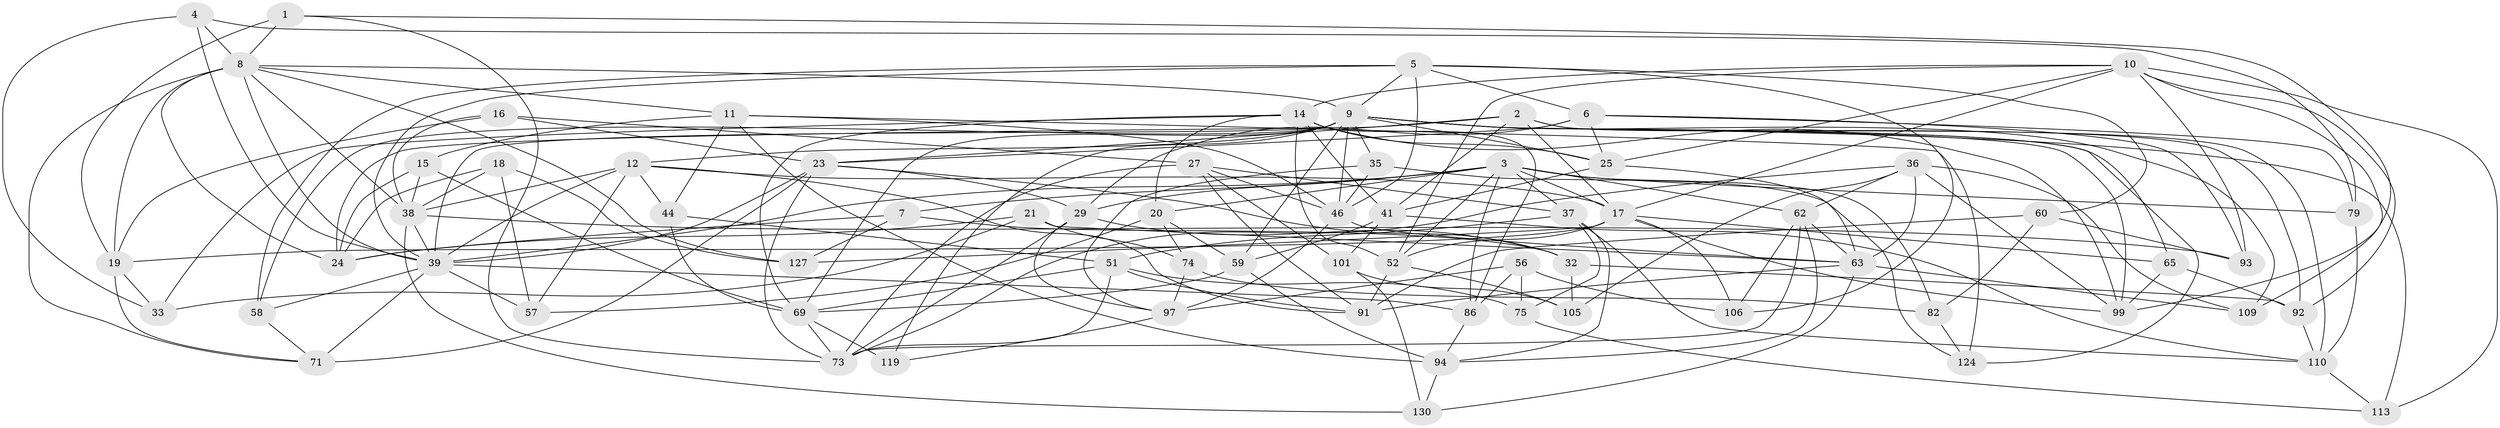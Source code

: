 // original degree distribution, {4: 1.0}
// Generated by graph-tools (version 1.1) at 2025/16/03/09/25 04:16:22]
// undirected, 69 vertices, 198 edges
graph export_dot {
graph [start="1"]
  node [color=gray90,style=filled];
  1;
  2 [super="+90"];
  3 [super="+84+31+43"];
  4;
  5 [super="+22+121"];
  6 [super="+108"];
  7;
  8 [super="+28"];
  9 [super="+30+55+70+13"];
  10 [super="+49"];
  11 [super="+83"];
  12 [super="+132+68"];
  14 [super="+89+53"];
  15;
  16;
  17 [super="+126+48"];
  18;
  19 [super="+47"];
  20 [super="+81"];
  21;
  23 [super="+26"];
  24 [super="+102"];
  25 [super="+34"];
  27 [super="+80+66"];
  29 [super="+54"];
  32 [super="+77"];
  33;
  35;
  36 [super="+40"];
  37 [super="+138"];
  38 [super="+50"];
  39 [super="+64+134+136+42"];
  41 [super="+61"];
  44;
  46 [super="+98+122"];
  51 [super="+128"];
  52 [super="+76"];
  56;
  57;
  58;
  59 [super="+85"];
  60;
  62 [super="+129"];
  63 [super="+96+125"];
  65;
  69 [super="+131+123"];
  71 [super="+133"];
  73 [super="+107+114"];
  74;
  75;
  79;
  82;
  86 [super="+112"];
  91 [super="+95"];
  92 [super="+111"];
  93;
  94 [super="+137"];
  97 [super="+120"];
  99 [super="+100"];
  101;
  105;
  106;
  109;
  110 [super="+135"];
  113;
  119;
  124;
  127;
  130;
  1 -- 19;
  1 -- 73;
  1 -- 99;
  1 -- 8;
  2 -- 24;
  2 -- 17;
  2 -- 23;
  2 -- 41;
  2 -- 110;
  2 -- 92;
  3 -- 29;
  3 -- 20 [weight=2];
  3 -- 62;
  3 -- 79;
  3 -- 17;
  3 -- 82;
  3 -- 52;
  3 -- 37;
  3 -- 86;
  3 -- 39;
  3 -- 7;
  4 -- 33;
  4 -- 79;
  4 -- 39;
  4 -- 8;
  5 -- 58;
  5 -- 6;
  5 -- 46 [weight=2];
  5 -- 60;
  5 -- 106;
  5 -- 9;
  5 -- 39;
  6 -- 79;
  6 -- 29;
  6 -- 25;
  6 -- 93;
  6 -- 23;
  7 -- 127;
  7 -- 32;
  7 -- 24;
  8 -- 71;
  8 -- 11;
  8 -- 38;
  8 -- 39;
  8 -- 19;
  8 -- 127;
  8 -- 9;
  8 -- 24;
  9 -- 65;
  9 -- 99;
  9 -- 69;
  9 -- 35;
  9 -- 39;
  9 -- 59 [weight=2];
  9 -- 124;
  9 -- 113;
  9 -- 25;
  9 -- 12;
  9 -- 46;
  9 -- 119 [weight=2];
  9 -- 58;
  9 -- 109;
  10 -- 92;
  10 -- 52;
  10 -- 14;
  10 -- 17;
  10 -- 113;
  10 -- 109;
  10 -- 93;
  10 -- 25;
  11 -- 124;
  11 -- 46;
  11 -- 44;
  11 -- 15;
  11 -- 94;
  12 -- 57;
  12 -- 39 [weight=2];
  12 -- 44;
  12 -- 91;
  12 -- 38;
  12 -- 17;
  14 -- 33;
  14 -- 86 [weight=2];
  14 -- 20;
  14 -- 99;
  14 -- 69;
  14 -- 25;
  14 -- 52;
  14 -- 41;
  15 -- 38;
  15 -- 24;
  15 -- 69;
  16 -- 27;
  16 -- 23;
  16 -- 19;
  16 -- 38;
  17 -- 65;
  17 -- 127;
  17 -- 19;
  17 -- 99;
  17 -- 52;
  17 -- 106;
  18 -- 57;
  18 -- 127;
  18 -- 38;
  18 -- 24;
  19 -- 71;
  19 -- 33;
  20 -- 74;
  20 -- 57;
  20 -- 59;
  21 -- 74;
  21 -- 33;
  21 -- 24;
  21 -- 63;
  23 -- 32;
  23 -- 71;
  23 -- 29;
  23 -- 73;
  23 -- 39;
  25 -- 63;
  25 -- 41;
  27 -- 73;
  27 -- 101;
  27 -- 91;
  27 -- 37;
  27 -- 46;
  29 -- 32;
  29 -- 73;
  29 -- 97;
  32 -- 105;
  32 -- 92 [weight=2];
  35 -- 124;
  35 -- 46;
  35 -- 97;
  36 -- 62;
  36 -- 105;
  36 -- 99;
  36 -- 109;
  36 -- 73;
  36 -- 63;
  37 -- 94;
  37 -- 75;
  37 -- 51;
  37 -- 110;
  38 -- 93;
  38 -- 130;
  38 -- 39;
  39 -- 57;
  39 -- 58;
  39 -- 86;
  39 -- 71 [weight=2];
  41 -- 101;
  41 -- 59;
  41 -- 110;
  44 -- 51;
  44 -- 69;
  46 -- 97;
  46 -- 63;
  51 -- 69;
  51 -- 73;
  51 -- 91;
  51 -- 75;
  52 -- 91;
  52 -- 105;
  56 -- 106;
  56 -- 75;
  56 -- 86;
  56 -- 97;
  58 -- 71;
  59 -- 69;
  59 -- 94;
  60 -- 82;
  60 -- 91;
  60 -- 93;
  62 -- 94;
  62 -- 73;
  62 -- 106;
  62 -- 63;
  63 -- 130;
  63 -- 91;
  63 -- 109;
  65 -- 99;
  65 -- 92;
  69 -- 119;
  69 -- 73;
  74 -- 82;
  74 -- 97;
  75 -- 113;
  79 -- 110;
  82 -- 124;
  86 -- 94;
  92 -- 110;
  94 -- 130;
  97 -- 119;
  101 -- 105;
  101 -- 130;
  110 -- 113;
}
